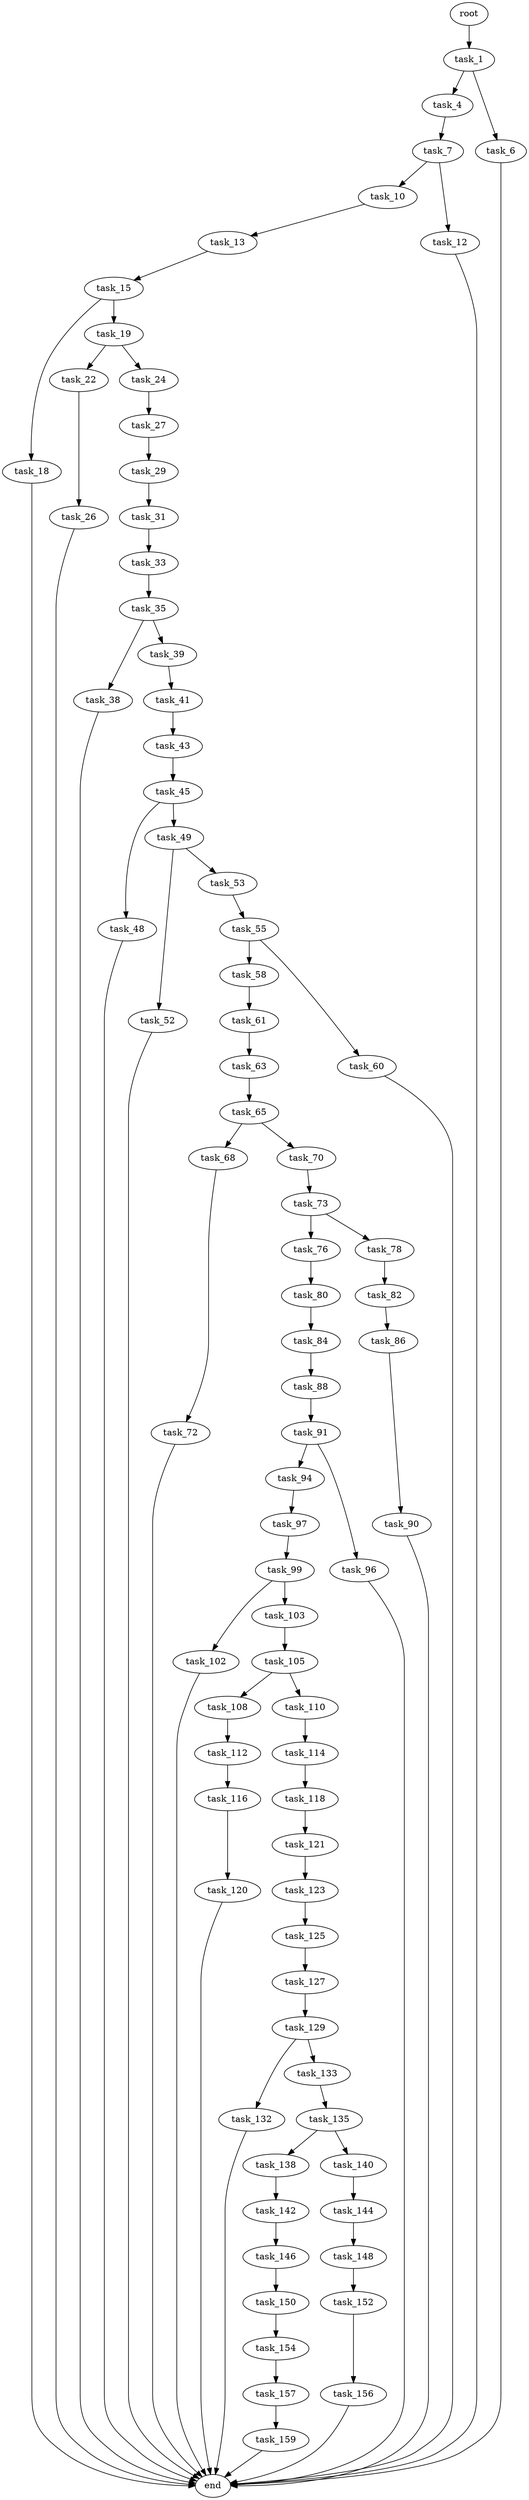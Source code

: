 digraph G {
  root [size="0.000000"];
  task_1 [size="5472883476.000000"];
  task_4 [size="21260220110.000000"];
  task_6 [size="25151757957.000000"];
  task_7 [size="449531088618.000000"];
  task_10 [size="8266506396.000000"];
  task_12 [size="1230147207232.000000"];
  task_13 [size="8589934592.000000"];
  task_15 [size="177872015179.000000"];
  task_18 [size="68719476736.000000"];
  task_19 [size="31798957913.000000"];
  task_22 [size="13967840967.000000"];
  task_24 [size="5754681807.000000"];
  task_26 [size="1073741824000.000000"];
  task_27 [size="293396836849.000000"];
  task_29 [size="368293445632.000000"];
  task_31 [size="137133973160.000000"];
  task_33 [size="3514958434.000000"];
  task_35 [size="5461087868.000000"];
  task_38 [size="76559725797.000000"];
  task_39 [size="106230399188.000000"];
  task_41 [size="368293445632.000000"];
  task_43 [size="782757789696.000000"];
  task_45 [size="8589934592.000000"];
  task_48 [size="782757789696.000000"];
  task_49 [size="134217728000.000000"];
  task_52 [size="134217728000.000000"];
  task_53 [size="134217728000.000000"];
  task_55 [size="11528928544.000000"];
  task_58 [size="6391632272.000000"];
  task_60 [size="395680558699.000000"];
  task_61 [size="28492428927.000000"];
  task_63 [size="38244425579.000000"];
  task_65 [size="10719365522.000000"];
  task_68 [size="264740029965.000000"];
  task_70 [size="68719476736.000000"];
  task_72 [size="368293445632.000000"];
  task_73 [size="1817961199.000000"];
  task_76 [size="324931157572.000000"];
  task_78 [size="18803020944.000000"];
  task_80 [size="1960758618.000000"];
  task_82 [size="8589934592.000000"];
  task_84 [size="782757789696.000000"];
  task_86 [size="11845932041.000000"];
  task_88 [size="12592002786.000000"];
  task_90 [size="1711317004.000000"];
  task_91 [size="397471479511.000000"];
  task_94 [size="549755813888.000000"];
  task_96 [size="549755813888.000000"];
  task_97 [size="782757789696.000000"];
  task_99 [size="8589934592.000000"];
  task_102 [size="9343876405.000000"];
  task_103 [size="8589934592.000000"];
  task_105 [size="68719476736.000000"];
  task_108 [size="15914146041.000000"];
  task_110 [size="8709319097.000000"];
  task_112 [size="34957441481.000000"];
  task_114 [size="1234358088713.000000"];
  task_116 [size="45940487380.000000"];
  task_118 [size="68719476736.000000"];
  task_120 [size="112113091817.000000"];
  task_121 [size="1073741824000.000000"];
  task_123 [size="618563613740.000000"];
  task_125 [size="224286001008.000000"];
  task_127 [size="368293445632.000000"];
  task_129 [size="134217728000.000000"];
  task_132 [size="233034348669.000000"];
  task_133 [size="93482297427.000000"];
  task_135 [size="17198053942.000000"];
  task_138 [size="12446988858.000000"];
  task_140 [size="2027110329.000000"];
  task_142 [size="782757789696.000000"];
  task_144 [size="43422182955.000000"];
  task_146 [size="103650689726.000000"];
  task_148 [size="32161576843.000000"];
  task_150 [size="297953489722.000000"];
  task_152 [size="1073741824000.000000"];
  task_154 [size="422909220519.000000"];
  task_156 [size="315452941206.000000"];
  task_157 [size="540367417068.000000"];
  task_159 [size="672311162557.000000"];
  end [size="0.000000"];

  root -> task_1 [size="1.000000"];
  task_1 -> task_4 [size="134217728.000000"];
  task_1 -> task_6 [size="134217728.000000"];
  task_4 -> task_7 [size="679477248.000000"];
  task_6 -> end [size="1.000000"];
  task_7 -> task_10 [size="536870912.000000"];
  task_7 -> task_12 [size="536870912.000000"];
  task_10 -> task_13 [size="411041792.000000"];
  task_12 -> end [size="1.000000"];
  task_13 -> task_15 [size="33554432.000000"];
  task_15 -> task_18 [size="301989888.000000"];
  task_15 -> task_19 [size="301989888.000000"];
  task_18 -> end [size="1.000000"];
  task_19 -> task_22 [size="33554432.000000"];
  task_19 -> task_24 [size="33554432.000000"];
  task_22 -> task_26 [size="679477248.000000"];
  task_24 -> task_27 [size="134217728.000000"];
  task_26 -> end [size="1.000000"];
  task_27 -> task_29 [size="411041792.000000"];
  task_29 -> task_31 [size="411041792.000000"];
  task_31 -> task_33 [size="209715200.000000"];
  task_33 -> task_35 [size="75497472.000000"];
  task_35 -> task_38 [size="536870912.000000"];
  task_35 -> task_39 [size="536870912.000000"];
  task_38 -> end [size="1.000000"];
  task_39 -> task_41 [size="75497472.000000"];
  task_41 -> task_43 [size="411041792.000000"];
  task_43 -> task_45 [size="679477248.000000"];
  task_45 -> task_48 [size="33554432.000000"];
  task_45 -> task_49 [size="33554432.000000"];
  task_48 -> end [size="1.000000"];
  task_49 -> task_52 [size="209715200.000000"];
  task_49 -> task_53 [size="209715200.000000"];
  task_52 -> end [size="1.000000"];
  task_53 -> task_55 [size="209715200.000000"];
  task_55 -> task_58 [size="536870912.000000"];
  task_55 -> task_60 [size="536870912.000000"];
  task_58 -> task_61 [size="209715200.000000"];
  task_60 -> end [size="1.000000"];
  task_61 -> task_63 [size="838860800.000000"];
  task_63 -> task_65 [size="838860800.000000"];
  task_65 -> task_68 [size="33554432.000000"];
  task_65 -> task_70 [size="33554432.000000"];
  task_68 -> task_72 [size="838860800.000000"];
  task_70 -> task_73 [size="134217728.000000"];
  task_72 -> end [size="1.000000"];
  task_73 -> task_76 [size="33554432.000000"];
  task_73 -> task_78 [size="33554432.000000"];
  task_76 -> task_80 [size="536870912.000000"];
  task_78 -> task_82 [size="411041792.000000"];
  task_80 -> task_84 [size="209715200.000000"];
  task_82 -> task_86 [size="33554432.000000"];
  task_84 -> task_88 [size="679477248.000000"];
  task_86 -> task_90 [size="209715200.000000"];
  task_88 -> task_91 [size="209715200.000000"];
  task_90 -> end [size="1.000000"];
  task_91 -> task_94 [size="838860800.000000"];
  task_91 -> task_96 [size="838860800.000000"];
  task_94 -> task_97 [size="536870912.000000"];
  task_96 -> end [size="1.000000"];
  task_97 -> task_99 [size="679477248.000000"];
  task_99 -> task_102 [size="33554432.000000"];
  task_99 -> task_103 [size="33554432.000000"];
  task_102 -> end [size="1.000000"];
  task_103 -> task_105 [size="33554432.000000"];
  task_105 -> task_108 [size="134217728.000000"];
  task_105 -> task_110 [size="134217728.000000"];
  task_108 -> task_112 [size="33554432.000000"];
  task_110 -> task_114 [size="209715200.000000"];
  task_112 -> task_116 [size="679477248.000000"];
  task_114 -> task_118 [size="838860800.000000"];
  task_116 -> task_120 [size="33554432.000000"];
  task_118 -> task_121 [size="134217728.000000"];
  task_120 -> end [size="1.000000"];
  task_121 -> task_123 [size="838860800.000000"];
  task_123 -> task_125 [size="679477248.000000"];
  task_125 -> task_127 [size="411041792.000000"];
  task_127 -> task_129 [size="411041792.000000"];
  task_129 -> task_132 [size="209715200.000000"];
  task_129 -> task_133 [size="209715200.000000"];
  task_132 -> end [size="1.000000"];
  task_133 -> task_135 [size="134217728.000000"];
  task_135 -> task_138 [size="75497472.000000"];
  task_135 -> task_140 [size="75497472.000000"];
  task_138 -> task_142 [size="209715200.000000"];
  task_140 -> task_144 [size="134217728.000000"];
  task_142 -> task_146 [size="679477248.000000"];
  task_144 -> task_148 [size="679477248.000000"];
  task_146 -> task_150 [size="75497472.000000"];
  task_148 -> task_152 [size="33554432.000000"];
  task_150 -> task_154 [size="209715200.000000"];
  task_152 -> task_156 [size="838860800.000000"];
  task_154 -> task_157 [size="679477248.000000"];
  task_156 -> end [size="1.000000"];
  task_157 -> task_159 [size="536870912.000000"];
  task_159 -> end [size="1.000000"];
}
